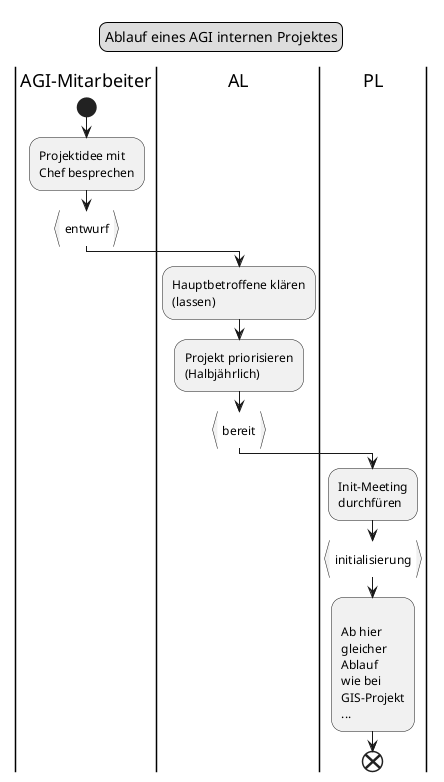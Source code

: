 @startuml
legend top
	Ablauf eines AGI internen Projektes
end legend
|AGI-Mitarbeiter|
start
:Projektidee mit
Chef besprechen;
:entwurf}
|AL|
:Hauptbetroffene klären
(lassen);
:Projekt priorisieren
(Halbjährlich);
:bereit}
|PL|
:Init-Meeting
durchfüren;
:initialisierung}
:
Ab hier
gleicher
Ablauf
wie bei
GIS-Projekt
...;
end
@enduml
